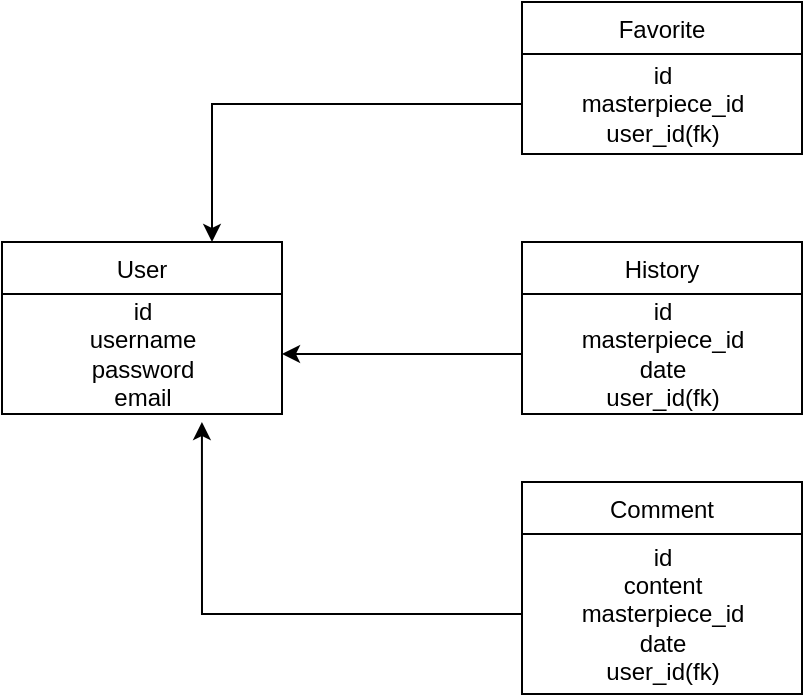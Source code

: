 <mxfile version="13.0.5" type="device"><diagram id="C5RBs43oDa-KdzZeNtuy" name="Page-1"><mxGraphModel dx="1422" dy="713" grid="1" gridSize="10" guides="1" tooltips="1" connect="1" arrows="1" fold="1" page="1" pageScale="1" pageWidth="827" pageHeight="1169" math="0" shadow="0"><root><mxCell id="WIyWlLk6GJQsqaUBKTNV-0"/><mxCell id="WIyWlLk6GJQsqaUBKTNV-1" parent="WIyWlLk6GJQsqaUBKTNV-0"/><mxCell id="oClLcHtqCJOPVfqu8qvn-6" value="Favorite" style="swimlane;fontStyle=0;childLayout=stackLayout;horizontal=1;startSize=26;fillColor=none;horizontalStack=0;resizeParent=1;resizeParentMax=0;resizeLast=0;collapsible=1;marginBottom=0;" parent="WIyWlLk6GJQsqaUBKTNV-1" vertex="1"><mxGeometry x="320" y="40" width="140" height="76" as="geometry"/></mxCell><mxCell id="oClLcHtqCJOPVfqu8qvn-7" value="id&lt;br&gt;masterpiece_id&lt;br&gt;user_id(fk)" style="text;html=1;align=center;verticalAlign=middle;resizable=0;points=[];autosize=1;" parent="oClLcHtqCJOPVfqu8qvn-6" vertex="1"><mxGeometry y="26" width="140" height="50" as="geometry"/></mxCell><mxCell id="oClLcHtqCJOPVfqu8qvn-8" value="History" style="swimlane;fontStyle=0;childLayout=stackLayout;horizontal=1;startSize=26;fillColor=none;horizontalStack=0;resizeParent=1;resizeParentMax=0;resizeLast=0;collapsible=1;marginBottom=0;" parent="WIyWlLk6GJQsqaUBKTNV-1" vertex="1"><mxGeometry x="320" y="160" width="140" height="86" as="geometry"/></mxCell><mxCell id="oClLcHtqCJOPVfqu8qvn-9" value="id&lt;br&gt;masterpiece_id&lt;br&gt;date&lt;br&gt;user_id(fk)" style="text;html=1;align=center;verticalAlign=middle;resizable=0;points=[];autosize=1;" parent="oClLcHtqCJOPVfqu8qvn-8" vertex="1"><mxGeometry y="26" width="140" height="60" as="geometry"/></mxCell><mxCell id="oClLcHtqCJOPVfqu8qvn-10" value="Comment" style="swimlane;fontStyle=0;childLayout=stackLayout;horizontal=1;startSize=26;fillColor=none;horizontalStack=0;resizeParent=1;resizeParentMax=0;resizeLast=0;collapsible=1;marginBottom=0;" parent="WIyWlLk6GJQsqaUBKTNV-1" vertex="1"><mxGeometry x="320" y="280" width="140" height="106" as="geometry"/></mxCell><mxCell id="oClLcHtqCJOPVfqu8qvn-11" value="id&lt;br&gt;content&lt;br&gt;masterpiece_id&lt;br&gt;date&lt;br&gt;user_id(fk)" style="text;html=1;align=center;verticalAlign=middle;resizable=0;points=[];autosize=1;" parent="oClLcHtqCJOPVfqu8qvn-10" vertex="1"><mxGeometry y="26" width="140" height="80" as="geometry"/></mxCell><mxCell id="oClLcHtqCJOPVfqu8qvn-0" value="User" style="swimlane;fontStyle=0;childLayout=stackLayout;horizontal=1;startSize=26;fillColor=none;horizontalStack=0;resizeParent=1;resizeParentMax=0;resizeLast=0;collapsible=1;marginBottom=0;" parent="WIyWlLk6GJQsqaUBKTNV-1" vertex="1"><mxGeometry x="60" y="160" width="140" height="86" as="geometry"/></mxCell><mxCell id="oClLcHtqCJOPVfqu8qvn-4" value="id&lt;br&gt;username&lt;br&gt;password&lt;br&gt;email" style="text;html=1;align=center;verticalAlign=middle;resizable=0;points=[];autosize=1;" parent="oClLcHtqCJOPVfqu8qvn-0" vertex="1"><mxGeometry y="26" width="140" height="60" as="geometry"/></mxCell><mxCell id="oClLcHtqCJOPVfqu8qvn-14" style="edgeStyle=orthogonalEdgeStyle;rounded=0;orthogonalLoop=1;jettySize=auto;html=1;entryX=0.75;entryY=0;entryDx=0;entryDy=0;" parent="WIyWlLk6GJQsqaUBKTNV-1" source="oClLcHtqCJOPVfqu8qvn-7" target="oClLcHtqCJOPVfqu8qvn-0" edge="1"><mxGeometry relative="1" as="geometry"/></mxCell><mxCell id="oClLcHtqCJOPVfqu8qvn-15" style="edgeStyle=orthogonalEdgeStyle;rounded=0;orthogonalLoop=1;jettySize=auto;html=1;entryX=1;entryY=0.5;entryDx=0;entryDy=0;entryPerimeter=0;" parent="WIyWlLk6GJQsqaUBKTNV-1" source="oClLcHtqCJOPVfqu8qvn-9" target="oClLcHtqCJOPVfqu8qvn-4" edge="1"><mxGeometry relative="1" as="geometry"/></mxCell><mxCell id="oClLcHtqCJOPVfqu8qvn-16" style="edgeStyle=orthogonalEdgeStyle;rounded=0;orthogonalLoop=1;jettySize=auto;html=1;entryX=0.714;entryY=1.067;entryDx=0;entryDy=0;entryPerimeter=0;" parent="WIyWlLk6GJQsqaUBKTNV-1" source="oClLcHtqCJOPVfqu8qvn-11" target="oClLcHtqCJOPVfqu8qvn-4" edge="1"><mxGeometry relative="1" as="geometry"/></mxCell></root></mxGraphModel></diagram></mxfile>